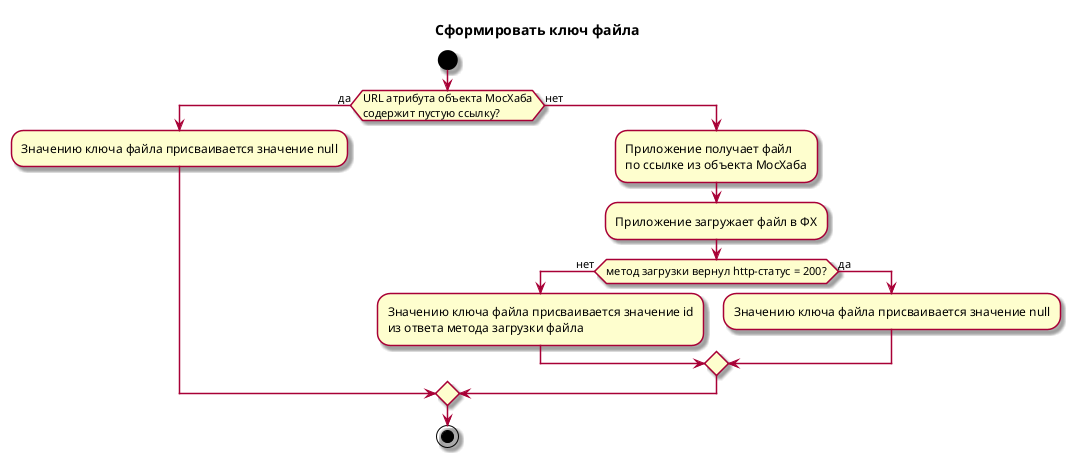 @startuml name "addKeyFile"

skin rose
title Сформировать ключ файла

start

if (URL атрибута объекта МосХаба\nсодержит пустую ссылку?) then (да)
    :Значению ключа файла присваивается значение null;
else (нет)
    :Приложение получает файл
    по ссылке из объекта МосХаба;

    :Приложение загружает файл в ФХ;
    if (метод загрузки вернул http-статус = 200?) then (нет)
        :Значению ключа файла присваивается значение id
        из ответа метода загрузки файла;
    else (да)
        :Значению ключа файла присваивается значение null;
    endif
endif

stop
@enduml